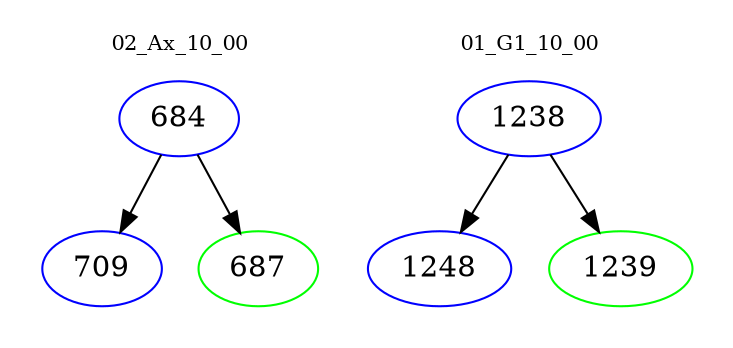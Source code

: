 digraph{
subgraph cluster_0 {
color = white
label = "02_Ax_10_00";
fontsize=10;
T0_684 [label="684", color="blue"]
T0_684 -> T0_709 [color="black"]
T0_709 [label="709", color="blue"]
T0_684 -> T0_687 [color="black"]
T0_687 [label="687", color="green"]
}
subgraph cluster_1 {
color = white
label = "01_G1_10_00";
fontsize=10;
T1_1238 [label="1238", color="blue"]
T1_1238 -> T1_1248 [color="black"]
T1_1248 [label="1248", color="blue"]
T1_1238 -> T1_1239 [color="black"]
T1_1239 [label="1239", color="green"]
}
}
